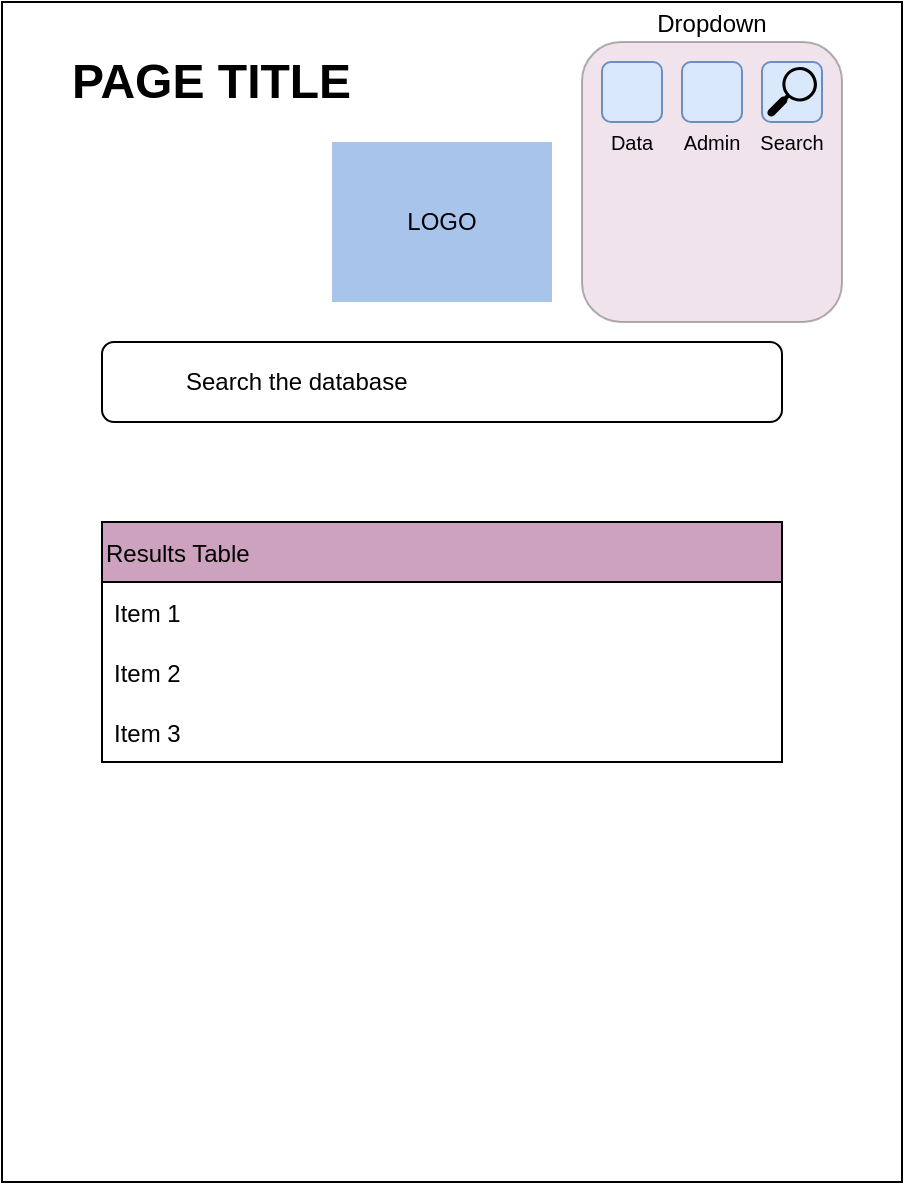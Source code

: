 <mxfile version="17.4.6" type="device"><diagram id="daTW03BoYlKKZDqvLyQ2" name="Page-1"><mxGraphModel dx="548" dy="750" grid="1" gridSize="10" guides="1" tooltips="1" connect="1" arrows="1" fold="1" page="1" pageScale="1" pageWidth="850" pageHeight="1100" math="0" shadow="0"><root><mxCell id="0"/><mxCell id="1" parent="0"/><mxCell id="JJmaK4NuBeFT1neOUnmN-1" value="" style="rounded=0;whiteSpace=wrap;html=1;" vertex="1" parent="1"><mxGeometry x="160" y="190" width="450" height="590" as="geometry"/></mxCell><mxCell id="JJmaK4NuBeFT1neOUnmN-2" value="&lt;h1&gt;PAGE TITLE&lt;/h1&gt;" style="text;html=1;strokeColor=none;fillColor=none;spacing=5;spacingTop=-20;whiteSpace=wrap;overflow=hidden;rounded=0;" vertex="1" parent="1"><mxGeometry x="190" y="210" width="380" height="40" as="geometry"/></mxCell><mxCell id="JJmaK4NuBeFT1neOUnmN-3" value="" style="rounded=1;whiteSpace=wrap;html=1;" vertex="1" parent="1"><mxGeometry x="210" y="360" width="340" height="40" as="geometry"/></mxCell><mxCell id="JJmaK4NuBeFT1neOUnmN-4" value="LOGO" style="text;html=1;strokeColor=none;fillColor=#A9C4EB;align=center;verticalAlign=middle;whiteSpace=wrap;rounded=0;" vertex="1" parent="1"><mxGeometry x="325" y="260" width="110" height="80" as="geometry"/></mxCell><mxCell id="JJmaK4NuBeFT1neOUnmN-5" value="" style="shape=image;html=1;verticalAlign=top;verticalLabelPosition=bottom;labelBackgroundColor=#ffffff;imageAspect=0;aspect=fixed;image=https://cdn4.iconfinder.com/data/icons/essential-app-2/16/search-find-magnify-glass-128.png;fillColor=#A9C4EB;" vertex="1" parent="1"><mxGeometry x="220" y="367.5" width="22.5" height="22.5" as="geometry"/></mxCell><mxCell id="JJmaK4NuBeFT1neOUnmN-6" value="Search the database" style="text;html=1;strokeColor=none;fillColor=none;align=left;verticalAlign=middle;whiteSpace=wrap;rounded=0;" vertex="1" parent="1"><mxGeometry x="250" y="365" width="230" height="30" as="geometry"/></mxCell><mxCell id="JJmaK4NuBeFT1neOUnmN-7" value="Dropdown" style="rounded=1;whiteSpace=wrap;html=1;fillColor=#CDA2BE;opacity=30;labelPosition=center;verticalLabelPosition=top;align=center;verticalAlign=bottom;" vertex="1" parent="1"><mxGeometry x="450" y="210" width="130" height="140" as="geometry"/></mxCell><mxCell id="JJmaK4NuBeFT1neOUnmN-8" value="Results Table" style="swimlane;fontStyle=0;childLayout=stackLayout;horizontal=1;startSize=30;horizontalStack=0;resizeParent=1;resizeParentMax=0;resizeLast=0;collapsible=1;marginBottom=0;fillColor=#CDA2BE;align=left;" vertex="1" parent="1"><mxGeometry x="210" y="450" width="340" height="120" as="geometry"/></mxCell><mxCell id="JJmaK4NuBeFT1neOUnmN-9" value="Item 1" style="text;strokeColor=none;fillColor=none;align=left;verticalAlign=middle;spacingLeft=4;spacingRight=4;overflow=hidden;points=[[0,0.5],[1,0.5]];portConstraint=eastwest;rotatable=0;" vertex="1" parent="JJmaK4NuBeFT1neOUnmN-8"><mxGeometry y="30" width="340" height="30" as="geometry"/></mxCell><mxCell id="JJmaK4NuBeFT1neOUnmN-10" value="Item 2" style="text;strokeColor=none;fillColor=none;align=left;verticalAlign=middle;spacingLeft=4;spacingRight=4;overflow=hidden;points=[[0,0.5],[1,0.5]];portConstraint=eastwest;rotatable=0;" vertex="1" parent="JJmaK4NuBeFT1neOUnmN-8"><mxGeometry y="60" width="340" height="30" as="geometry"/></mxCell><mxCell id="JJmaK4NuBeFT1neOUnmN-11" value="Item 3" style="text;strokeColor=none;fillColor=none;align=left;verticalAlign=middle;spacingLeft=4;spacingRight=4;overflow=hidden;points=[[0,0.5],[1,0.5]];portConstraint=eastwest;rotatable=0;" vertex="1" parent="JJmaK4NuBeFT1neOUnmN-8"><mxGeometry y="90" width="340" height="30" as="geometry"/></mxCell><mxCell id="JJmaK4NuBeFT1neOUnmN-12" value="" style="rounded=1;whiteSpace=wrap;html=1;fillColor=#dae8fc;strokeColor=#6c8ebf;" vertex="1" parent="1"><mxGeometry x="460" y="220" width="30" height="30" as="geometry"/></mxCell><mxCell id="JJmaK4NuBeFT1neOUnmN-13" value="" style="shape=image;html=1;verticalAlign=top;verticalLabelPosition=bottom;labelBackgroundColor=#ffffff;imageAspect=0;aspect=fixed;image=https://cdn4.iconfinder.com/data/icons/essential-app-2/16/statistic-bar-chart-stat-128.png;fillColor=#FFCAEC;" vertex="1" parent="1"><mxGeometry x="465" y="225" width="20" height="20" as="geometry"/></mxCell><mxCell id="JJmaK4NuBeFT1neOUnmN-14" value="&lt;font style=&quot;font-size: 10px&quot;&gt;Data&lt;/font&gt;" style="text;html=1;strokeColor=none;fillColor=none;align=center;verticalAlign=middle;whiteSpace=wrap;rounded=0;" vertex="1" parent="1"><mxGeometry x="460" y="260" width="30" as="geometry"/></mxCell><mxCell id="JJmaK4NuBeFT1neOUnmN-15" value="" style="rounded=1;whiteSpace=wrap;html=1;fillColor=#dae8fc;strokeColor=#6c8ebf;" vertex="1" parent="1"><mxGeometry x="500" y="220" width="30" height="30" as="geometry"/></mxCell><mxCell id="JJmaK4NuBeFT1neOUnmN-16" value="" style="shape=image;html=1;verticalAlign=top;verticalLabelPosition=bottom;labelBackgroundColor=#ffffff;imageAspect=0;aspect=fixed;image=https://cdn2.iconfinder.com/data/icons/font-awesome/1792/gears-128.png;fontSize=10;fillColor=#FFCAEC;" vertex="1" parent="1"><mxGeometry x="503.5" y="222" width="23" height="23" as="geometry"/></mxCell><mxCell id="JJmaK4NuBeFT1neOUnmN-17" value="&lt;font style=&quot;font-size: 10px&quot;&gt;Admin&lt;/font&gt;" style="text;html=1;strokeColor=none;fillColor=none;align=center;verticalAlign=middle;whiteSpace=wrap;rounded=0;" vertex="1" parent="1"><mxGeometry x="500" y="260" width="30" as="geometry"/></mxCell><mxCell id="JJmaK4NuBeFT1neOUnmN-18" value="" style="rounded=1;whiteSpace=wrap;html=1;fillColor=#dae8fc;strokeColor=#6c8ebf;" vertex="1" parent="1"><mxGeometry x="540" y="220" width="30" height="30" as="geometry"/></mxCell><mxCell id="JJmaK4NuBeFT1neOUnmN-19" value="" style="sketch=0;pointerEvents=1;shadow=0;dashed=0;html=1;strokeColor=none;fillColor=#000000;labelPosition=center;verticalLabelPosition=bottom;verticalAlign=top;outlineConnect=0;align=center;shape=mxgraph.office.concepts.search;fontSize=10;" vertex="1" parent="1"><mxGeometry x="542.5" y="222.5" width="25" height="25" as="geometry"/></mxCell><mxCell id="JJmaK4NuBeFT1neOUnmN-20" value="&lt;font style=&quot;font-size: 10px&quot;&gt;Search&lt;/font&gt;" style="text;html=1;strokeColor=none;fillColor=none;align=center;verticalAlign=middle;whiteSpace=wrap;rounded=0;" vertex="1" parent="1"><mxGeometry x="540" y="260" width="30" as="geometry"/></mxCell></root></mxGraphModel></diagram></mxfile>